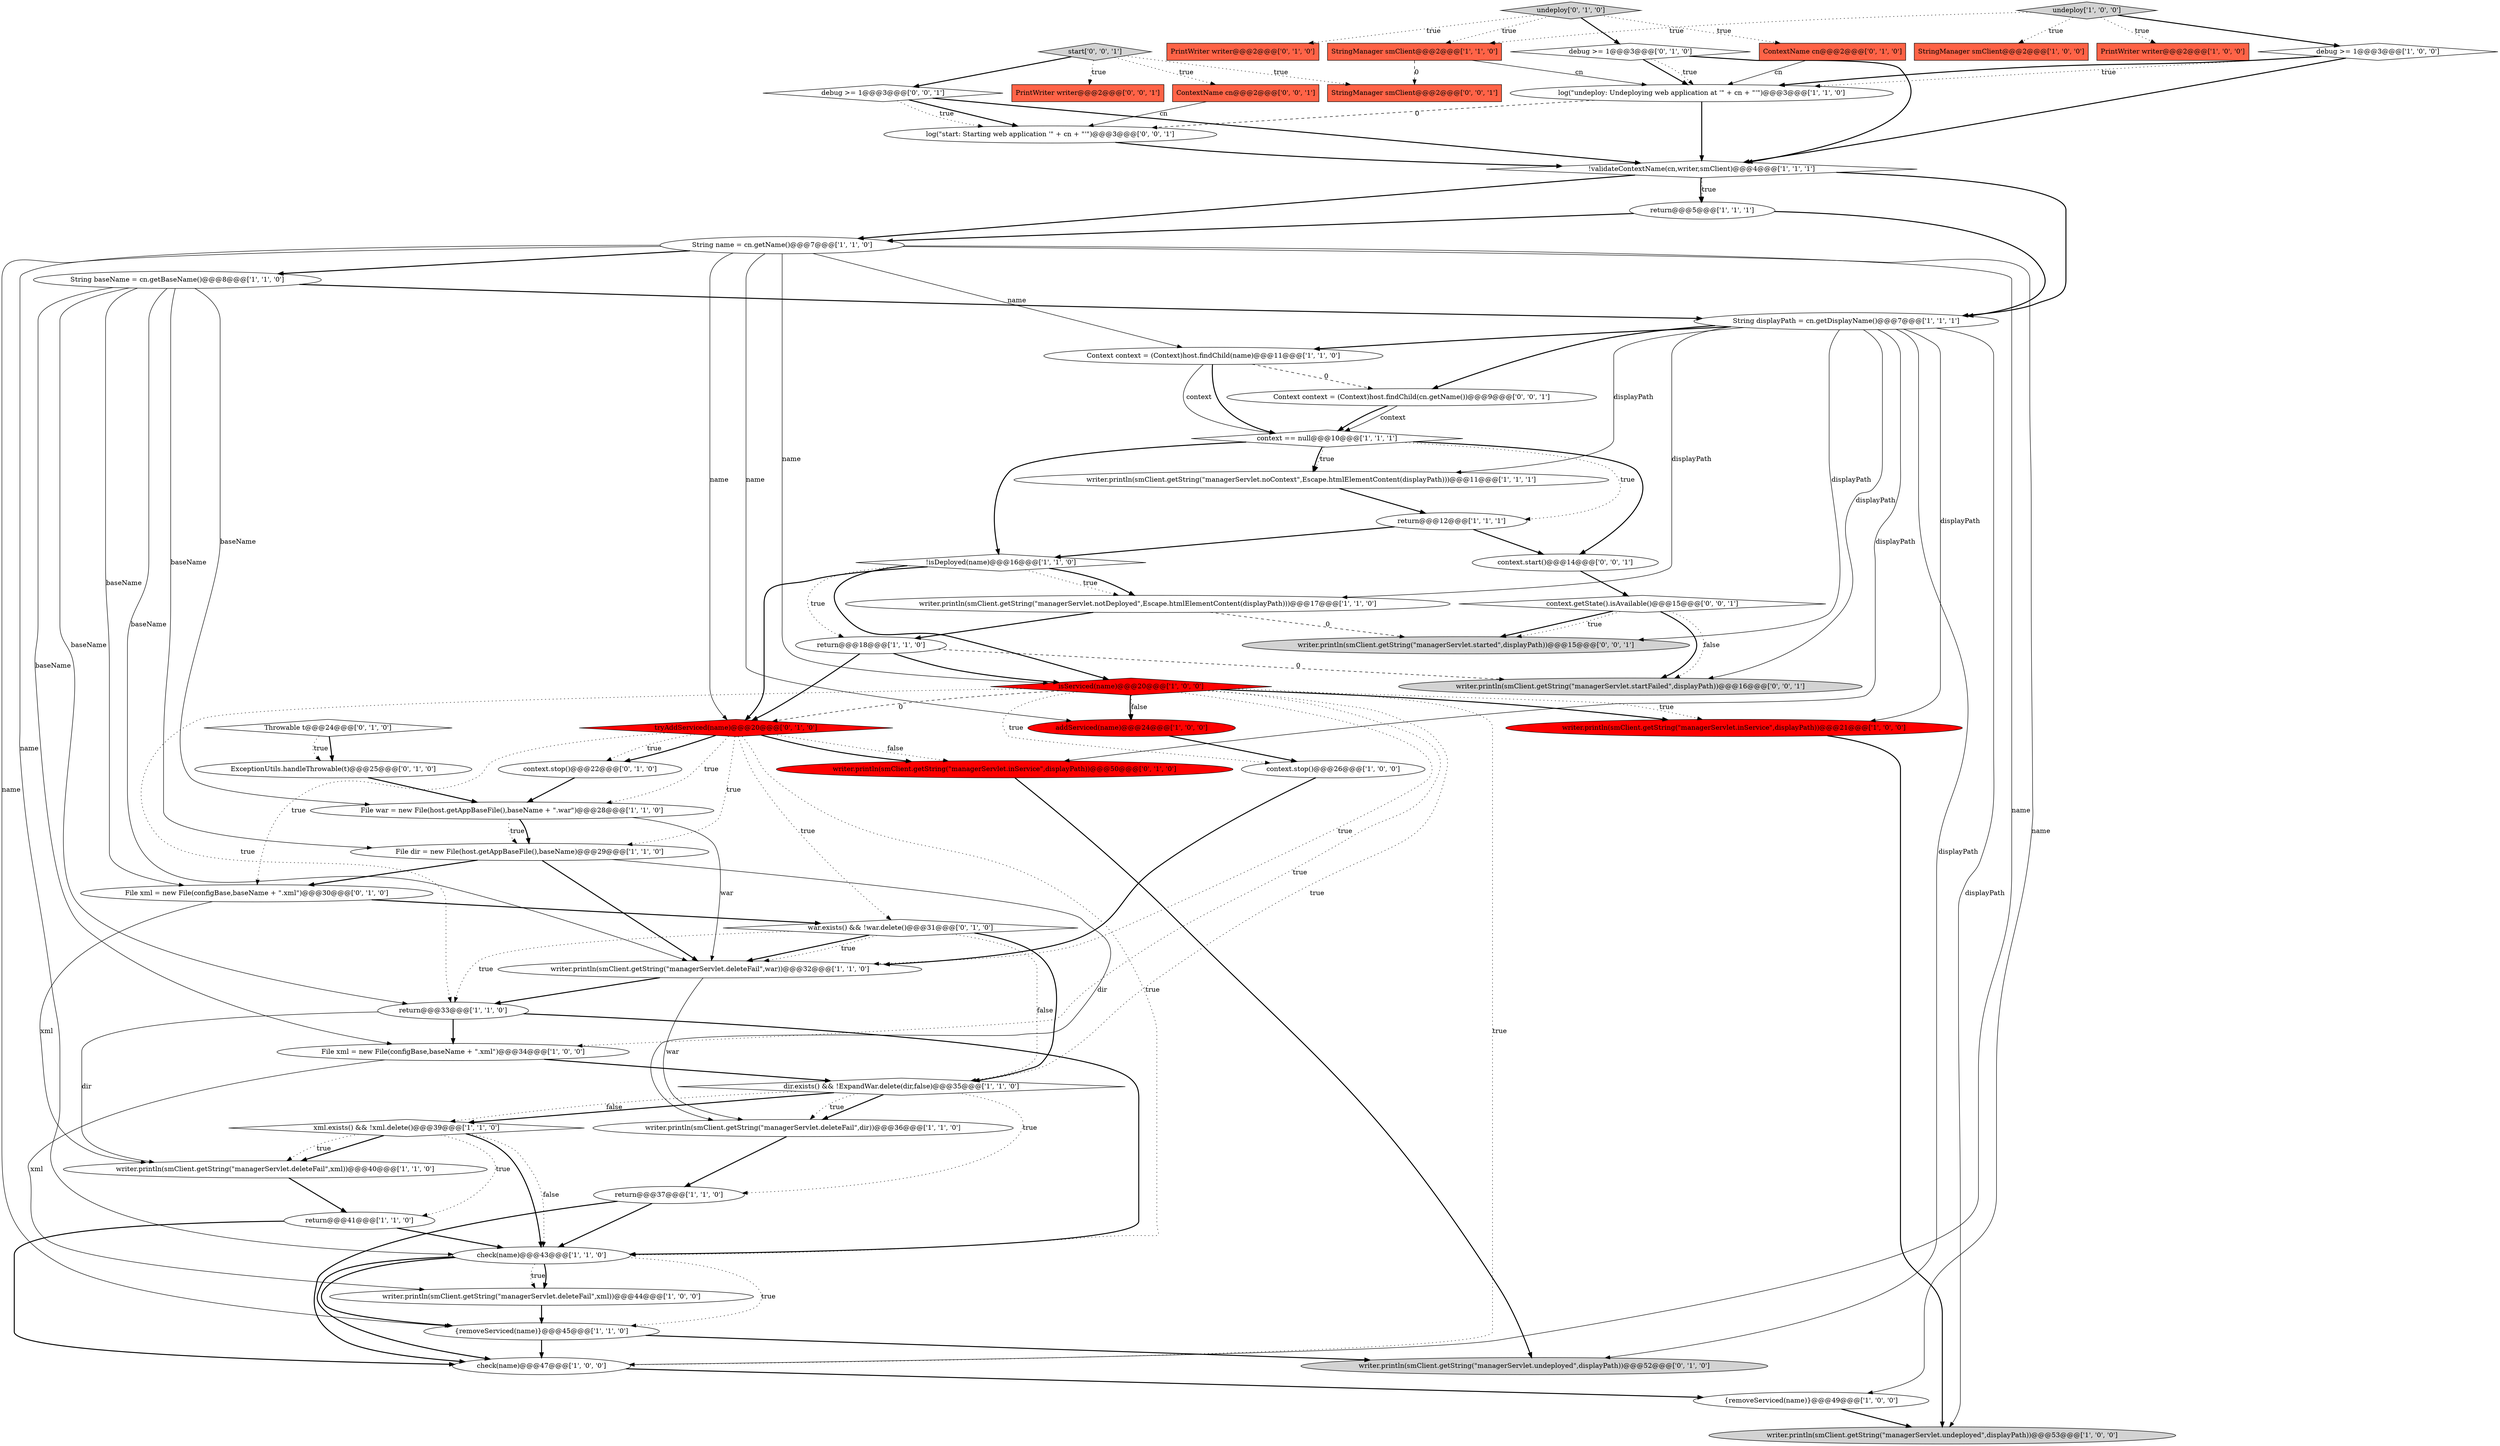 digraph {
29 [style = filled, label = "return@@@33@@@['1', '1', '0']", fillcolor = white, shape = ellipse image = "AAA0AAABBB1BBB"];
0 [style = filled, label = "String baseName = cn.getBaseName()@@@8@@@['1', '1', '0']", fillcolor = white, shape = ellipse image = "AAA0AAABBB1BBB"];
19 [style = filled, label = "File war = new File(host.getAppBaseFile(),baseName + \".war\")@@@28@@@['1', '1', '0']", fillcolor = white, shape = ellipse image = "AAA0AAABBB1BBB"];
49 [style = filled, label = "ExceptionUtils.handleThrowable(t)@@@25@@@['0', '1', '0']", fillcolor = white, shape = ellipse image = "AAA0AAABBB2BBB"];
53 [style = filled, label = "context.getState().isAvailable()@@@15@@@['0', '0', '1']", fillcolor = white, shape = diamond image = "AAA0AAABBB3BBB"];
14 [style = filled, label = "context.stop()@@@26@@@['1', '0', '0']", fillcolor = white, shape = ellipse image = "AAA0AAABBB1BBB"];
18 [style = filled, label = "!validateContextName(cn,writer,smClient)@@@4@@@['1', '1', '1']", fillcolor = white, shape = diamond image = "AAA0AAABBB1BBB"];
4 [style = filled, label = "return@@@37@@@['1', '1', '0']", fillcolor = white, shape = ellipse image = "AAA0AAABBB1BBB"];
58 [style = filled, label = "Context context = (Context)host.findChild(cn.getName())@@@9@@@['0', '0', '1']", fillcolor = white, shape = ellipse image = "AAA0AAABBB3BBB"];
15 [style = filled, label = "writer.println(smClient.getString(\"managerServlet.deleteFail\",xml))@@@44@@@['1', '0', '0']", fillcolor = white, shape = ellipse image = "AAA0AAABBB1BBB"];
23 [style = filled, label = "StringManager smClient@@@2@@@['1', '0', '0']", fillcolor = tomato, shape = box image = "AAA0AAABBB1BBB"];
44 [style = filled, label = "context.stop()@@@22@@@['0', '1', '0']", fillcolor = white, shape = ellipse image = "AAA0AAABBB2BBB"];
51 [style = filled, label = "debug >= 1@@@3@@@['0', '0', '1']", fillcolor = white, shape = diamond image = "AAA0AAABBB3BBB"];
10 [style = filled, label = "File dir = new File(host.getAppBaseFile(),baseName)@@@29@@@['1', '1', '0']", fillcolor = white, shape = ellipse image = "AAA0AAABBB1BBB"];
43 [style = filled, label = "File xml = new File(configBase,baseName + \".xml\")@@@30@@@['0', '1', '0']", fillcolor = white, shape = ellipse image = "AAA0AAABBB2BBB"];
1 [style = filled, label = "xml.exists() && !xml.delete()@@@39@@@['1', '1', '0']", fillcolor = white, shape = diamond image = "AAA0AAABBB1BBB"];
26 [style = filled, label = "PrintWriter writer@@@2@@@['1', '0', '0']", fillcolor = tomato, shape = box image = "AAA0AAABBB1BBB"];
6 [style = filled, label = "return@@@41@@@['1', '1', '0']", fillcolor = white, shape = ellipse image = "AAA0AAABBB1BBB"];
45 [style = filled, label = "debug >= 1@@@3@@@['0', '1', '0']", fillcolor = white, shape = diamond image = "AAA0AAABBB2BBB"];
5 [style = filled, label = "String displayPath = cn.getDisplayName()@@@7@@@['1', '1', '1']", fillcolor = white, shape = ellipse image = "AAA0AAABBB1BBB"];
21 [style = filled, label = "isServiced(name)@@@20@@@['1', '0', '0']", fillcolor = red, shape = diamond image = "AAA1AAABBB1BBB"];
55 [style = filled, label = "context.start()@@@14@@@['0', '0', '1']", fillcolor = white, shape = ellipse image = "AAA0AAABBB3BBB"];
32 [style = filled, label = "check(name)@@@43@@@['1', '1', '0']", fillcolor = white, shape = ellipse image = "AAA0AAABBB1BBB"];
56 [style = filled, label = "ContextName cn@@@2@@@['0', '0', '1']", fillcolor = tomato, shape = box image = "AAA0AAABBB3BBB"];
31 [style = filled, label = "String name = cn.getName()@@@7@@@['1', '1', '0']", fillcolor = white, shape = ellipse image = "AAA0AAABBB1BBB"];
3 [style = filled, label = "dir.exists() && !ExpandWar.delete(dir,false)@@@35@@@['1', '1', '0']", fillcolor = white, shape = diamond image = "AAA0AAABBB1BBB"];
7 [style = filled, label = "return@@@12@@@['1', '1', '1']", fillcolor = white, shape = ellipse image = "AAA0AAABBB1BBB"];
20 [style = filled, label = "check(name)@@@47@@@['1', '0', '0']", fillcolor = white, shape = ellipse image = "AAA0AAABBB1BBB"];
41 [style = filled, label = "tryAddServiced(name)@@@20@@@['0', '1', '0']", fillcolor = red, shape = diamond image = "AAA1AAABBB2BBB"];
39 [style = filled, label = "Throwable t@@@24@@@['0', '1', '0']", fillcolor = white, shape = diamond image = "AAA0AAABBB2BBB"];
12 [style = filled, label = "undeploy['1', '0', '0']", fillcolor = lightgray, shape = diamond image = "AAA0AAABBB1BBB"];
16 [style = filled, label = "File xml = new File(configBase,baseName + \".xml\")@@@34@@@['1', '0', '0']", fillcolor = white, shape = ellipse image = "AAA0AAABBB1BBB"];
52 [style = filled, label = "PrintWriter writer@@@2@@@['0', '0', '1']", fillcolor = tomato, shape = box image = "AAA0AAABBB3BBB"];
34 [style = filled, label = "return@@@5@@@['1', '1', '1']", fillcolor = white, shape = ellipse image = "AAA0AAABBB1BBB"];
35 [style = filled, label = "context == null@@@10@@@['1', '1', '1']", fillcolor = white, shape = diamond image = "AAA0AAABBB1BBB"];
2 [style = filled, label = "debug >= 1@@@3@@@['1', '0', '0']", fillcolor = white, shape = diamond image = "AAA0AAABBB1BBB"];
38 [style = filled, label = "writer.println(smClient.getString(\"managerServlet.deleteFail\",dir))@@@36@@@['1', '1', '0']", fillcolor = white, shape = ellipse image = "AAA0AAABBB1BBB"];
57 [style = filled, label = "log(\"start: Starting web application '\" + cn + \"'\")@@@3@@@['0', '0', '1']", fillcolor = white, shape = ellipse image = "AAA0AAABBB3BBB"];
60 [style = filled, label = "StringManager smClient@@@2@@@['0', '0', '1']", fillcolor = tomato, shape = box image = "AAA0AAABBB3BBB"];
42 [style = filled, label = "writer.println(smClient.getString(\"managerServlet.undeployed\",displayPath))@@@52@@@['0', '1', '0']", fillcolor = lightgray, shape = ellipse image = "AAA0AAABBB2BBB"];
28 [style = filled, label = "Context context = (Context)host.findChild(name)@@@11@@@['1', '1', '0']", fillcolor = white, shape = ellipse image = "AAA0AAABBB1BBB"];
37 [style = filled, label = "writer.println(smClient.getString(\"managerServlet.inService\",displayPath))@@@21@@@['1', '0', '0']", fillcolor = red, shape = ellipse image = "AAA1AAABBB1BBB"];
47 [style = filled, label = "undeploy['0', '1', '0']", fillcolor = lightgray, shape = diamond image = "AAA0AAABBB2BBB"];
33 [style = filled, label = "writer.println(smClient.getString(\"managerServlet.undeployed\",displayPath))@@@53@@@['1', '0', '0']", fillcolor = lightgray, shape = ellipse image = "AAA0AAABBB1BBB"];
59 [style = filled, label = "start['0', '0', '1']", fillcolor = lightgray, shape = diamond image = "AAA0AAABBB3BBB"];
27 [style = filled, label = "StringManager smClient@@@2@@@['1', '1', '0']", fillcolor = tomato, shape = box image = "AAA0AAABBB1BBB"];
61 [style = filled, label = "writer.println(smClient.getString(\"managerServlet.startFailed\",displayPath))@@@16@@@['0', '0', '1']", fillcolor = lightgray, shape = ellipse image = "AAA0AAABBB3BBB"];
36 [style = filled, label = "writer.println(smClient.getString(\"managerServlet.notDeployed\",Escape.htmlElementContent(displayPath)))@@@17@@@['1', '1', '0']", fillcolor = white, shape = ellipse image = "AAA0AAABBB1BBB"];
50 [style = filled, label = "war.exists() && !war.delete()@@@31@@@['0', '1', '0']", fillcolor = white, shape = diamond image = "AAA0AAABBB2BBB"];
40 [style = filled, label = "writer.println(smClient.getString(\"managerServlet.inService\",displayPath))@@@50@@@['0', '1', '0']", fillcolor = red, shape = ellipse image = "AAA1AAABBB2BBB"];
30 [style = filled, label = "addServiced(name)@@@24@@@['1', '0', '0']", fillcolor = red, shape = ellipse image = "AAA1AAABBB1BBB"];
54 [style = filled, label = "writer.println(smClient.getString(\"managerServlet.started\",displayPath))@@@15@@@['0', '0', '1']", fillcolor = lightgray, shape = ellipse image = "AAA0AAABBB3BBB"];
13 [style = filled, label = "writer.println(smClient.getString(\"managerServlet.noContext\",Escape.htmlElementContent(displayPath)))@@@11@@@['1', '1', '1']", fillcolor = white, shape = ellipse image = "AAA0AAABBB1BBB"];
25 [style = filled, label = "{removeServiced(name)}@@@45@@@['1', '1', '0']", fillcolor = white, shape = ellipse image = "AAA0AAABBB1BBB"];
11 [style = filled, label = "writer.println(smClient.getString(\"managerServlet.deleteFail\",xml))@@@40@@@['1', '1', '0']", fillcolor = white, shape = ellipse image = "AAA0AAABBB1BBB"];
8 [style = filled, label = "log(\"undeploy: Undeploying web application at '\" + cn + \"'\")@@@3@@@['1', '1', '0']", fillcolor = white, shape = ellipse image = "AAA0AAABBB1BBB"];
22 [style = filled, label = "{removeServiced(name)}@@@49@@@['1', '0', '0']", fillcolor = white, shape = ellipse image = "AAA0AAABBB1BBB"];
9 [style = filled, label = "return@@@18@@@['1', '1', '0']", fillcolor = white, shape = ellipse image = "AAA0AAABBB1BBB"];
46 [style = filled, label = "PrintWriter writer@@@2@@@['0', '1', '0']", fillcolor = tomato, shape = box image = "AAA0AAABBB2BBB"];
17 [style = filled, label = "writer.println(smClient.getString(\"managerServlet.deleteFail\",war))@@@32@@@['1', '1', '0']", fillcolor = white, shape = ellipse image = "AAA0AAABBB1BBB"];
24 [style = filled, label = "!isDeployed(name)@@@16@@@['1', '1', '0']", fillcolor = white, shape = diamond image = "AAA0AAABBB1BBB"];
48 [style = filled, label = "ContextName cn@@@2@@@['0', '1', '0']", fillcolor = tomato, shape = box image = "AAA0AAABBB2BBB"];
19->10 [style = dotted, label="true"];
35->55 [style = bold, label=""];
15->25 [style = bold, label=""];
44->19 [style = bold, label=""];
59->51 [style = bold, label=""];
38->4 [style = bold, label=""];
14->17 [style = bold, label=""];
10->17 [style = bold, label=""];
5->36 [style = solid, label="displayPath"];
21->30 [style = bold, label=""];
53->54 [style = bold, label=""];
3->38 [style = bold, label=""];
5->28 [style = bold, label=""];
18->34 [style = dotted, label="true"];
31->20 [style = solid, label="name"];
12->2 [style = bold, label=""];
32->25 [style = dotted, label="true"];
59->52 [style = dotted, label="true"];
24->21 [style = bold, label=""];
47->46 [style = dotted, label="true"];
31->41 [style = solid, label="name"];
39->49 [style = bold, label=""];
41->43 [style = dotted, label="true"];
41->10 [style = dotted, label="true"];
5->33 [style = solid, label="displayPath"];
9->21 [style = bold, label=""];
32->25 [style = bold, label=""];
50->3 [style = dotted, label="false"];
30->14 [style = bold, label=""];
1->6 [style = dotted, label="true"];
21->37 [style = dotted, label="true"];
5->42 [style = solid, label="displayPath"];
37->33 [style = bold, label=""];
32->20 [style = bold, label=""];
2->8 [style = dotted, label="true"];
32->15 [style = dotted, label="true"];
59->60 [style = dotted, label="true"];
6->32 [style = bold, label=""];
16->3 [style = bold, label=""];
18->31 [style = bold, label=""];
22->33 [style = bold, label=""];
21->20 [style = dotted, label="true"];
31->30 [style = solid, label="name"];
36->9 [style = bold, label=""];
12->23 [style = dotted, label="true"];
31->22 [style = solid, label="name"];
8->18 [style = bold, label=""];
21->29 [style = dotted, label="true"];
28->58 [style = dashed, label="0"];
50->3 [style = bold, label=""];
58->35 [style = bold, label=""];
2->18 [style = bold, label=""];
34->31 [style = bold, label=""];
21->17 [style = dotted, label="true"];
7->55 [style = bold, label=""];
0->29 [style = solid, label="baseName"];
1->11 [style = bold, label=""];
17->38 [style = solid, label="war"];
12->27 [style = dotted, label="true"];
28->35 [style = bold, label=""];
7->24 [style = bold, label=""];
21->37 [style = bold, label=""];
29->32 [style = bold, label=""];
51->18 [style = bold, label=""];
5->54 [style = solid, label="displayPath"];
1->32 [style = bold, label=""];
41->40 [style = dotted, label="false"];
21->16 [style = dotted, label="true"];
29->16 [style = bold, label=""];
47->48 [style = dotted, label="true"];
36->54 [style = dashed, label="0"];
3->1 [style = bold, label=""];
10->43 [style = bold, label=""];
35->7 [style = dotted, label="true"];
41->50 [style = dotted, label="true"];
56->57 [style = solid, label="cn"];
0->43 [style = solid, label="baseName"];
29->11 [style = solid, label="dir"];
18->34 [style = bold, label=""];
39->49 [style = dotted, label="true"];
31->0 [style = bold, label=""];
50->17 [style = bold, label=""];
8->57 [style = dashed, label="0"];
19->10 [style = bold, label=""];
50->29 [style = dotted, label="true"];
31->32 [style = solid, label="name"];
0->10 [style = solid, label="baseName"];
5->61 [style = solid, label="displayPath"];
24->41 [style = bold, label=""];
35->24 [style = bold, label=""];
21->30 [style = dotted, label="false"];
5->40 [style = solid, label="displayPath"];
12->26 [style = dotted, label="true"];
6->20 [style = bold, label=""];
9->61 [style = dashed, label="0"];
0->17 [style = solid, label="baseName"];
0->16 [style = solid, label="baseName"];
16->15 [style = solid, label="xml"];
25->20 [style = bold, label=""];
41->40 [style = bold, label=""];
3->38 [style = dotted, label="true"];
35->13 [style = dotted, label="true"];
28->35 [style = solid, label="context"];
45->8 [style = bold, label=""];
49->19 [style = bold, label=""];
4->20 [style = bold, label=""];
21->3 [style = dotted, label="true"];
41->32 [style = dotted, label="true"];
5->37 [style = solid, label="displayPath"];
25->42 [style = bold, label=""];
47->45 [style = bold, label=""];
10->38 [style = solid, label="dir"];
5->58 [style = bold, label=""];
31->25 [style = solid, label="name"];
51->57 [style = bold, label=""];
3->1 [style = dotted, label="false"];
24->36 [style = dotted, label="true"];
43->11 [style = solid, label="xml"];
41->44 [style = dotted, label="true"];
41->19 [style = dotted, label="true"];
5->13 [style = solid, label="displayPath"];
0->5 [style = bold, label=""];
45->18 [style = bold, label=""];
53->61 [style = bold, label=""];
27->60 [style = dashed, label="0"];
1->32 [style = dotted, label="false"];
43->50 [style = bold, label=""];
27->8 [style = solid, label="cn"];
58->35 [style = solid, label="context"];
34->5 [style = bold, label=""];
48->8 [style = solid, label="cn"];
1->11 [style = dotted, label="true"];
11->6 [style = bold, label=""];
24->9 [style = dotted, label="true"];
3->4 [style = dotted, label="true"];
45->8 [style = dotted, label="true"];
47->27 [style = dotted, label="true"];
57->18 [style = bold, label=""];
31->28 [style = solid, label="name"];
50->17 [style = dotted, label="true"];
20->22 [style = bold, label=""];
9->41 [style = bold, label=""];
24->36 [style = bold, label=""];
59->56 [style = dotted, label="true"];
21->41 [style = dashed, label="0"];
13->7 [style = bold, label=""];
18->5 [style = bold, label=""];
53->61 [style = dotted, label="false"];
55->53 [style = bold, label=""];
21->14 [style = dotted, label="true"];
32->15 [style = bold, label=""];
0->19 [style = solid, label="baseName"];
53->54 [style = dotted, label="true"];
35->13 [style = bold, label=""];
17->29 [style = bold, label=""];
51->57 [style = dotted, label="true"];
19->17 [style = solid, label="war"];
41->44 [style = bold, label=""];
40->42 [style = bold, label=""];
4->32 [style = bold, label=""];
2->8 [style = bold, label=""];
31->21 [style = solid, label="name"];
}
